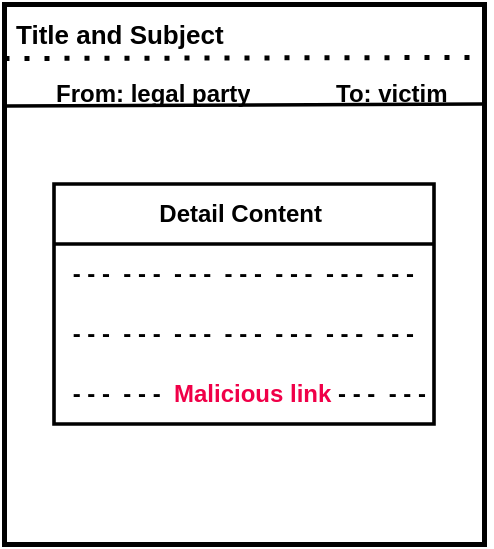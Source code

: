 <mxfile version="24.8.4">
  <diagram name="Page-1" id="YjCH9ufBn3oqxr8NeUnp">
    <mxGraphModel dx="808" dy="408" grid="1" gridSize="10" guides="1" tooltips="1" connect="1" arrows="1" fold="1" page="1" pageScale="1" pageWidth="827" pageHeight="1169" math="0" shadow="0">
      <root>
        <mxCell id="0" />
        <mxCell id="1" parent="0" />
        <mxCell id="45-gMmrot0pft46hDpP7-1" value="" style="rounded=0;whiteSpace=wrap;html=1;strokeWidth=2.5;" vertex="1" parent="1">
          <mxGeometry x="80" y="120" width="240" height="270" as="geometry" />
        </mxCell>
        <mxCell id="45-gMmrot0pft46hDpP7-4" value="&lt;font style=&quot;font-size: 13px;&quot;&gt;&lt;b&gt;Title and Subject&lt;/b&gt;&lt;/font&gt;" style="text;strokeColor=none;fillColor=none;align=left;verticalAlign=middle;spacingLeft=4;spacingRight=4;overflow=hidden;points=[[0,0.5],[1,0.5]];portConstraint=eastwest;rotatable=0;whiteSpace=wrap;html=1;" vertex="1" parent="1">
          <mxGeometry x="80" y="120" width="150" height="30" as="geometry" />
        </mxCell>
        <mxCell id="45-gMmrot0pft46hDpP7-5" value="" style="endArrow=none;html=1;rounded=0;exitX=0.997;exitY=0.073;exitDx=0;exitDy=0;exitPerimeter=0;strokeWidth=1.8;" edge="1" parent="1">
          <mxGeometry width="50" height="50" relative="1" as="geometry">
            <mxPoint x="319" y="170" as="sourcePoint" />
            <mxPoint x="80" y="171" as="targetPoint" />
          </mxGeometry>
        </mxCell>
        <mxCell id="45-gMmrot0pft46hDpP7-6" value="&lt;b&gt;From: legal party&lt;/b&gt;" style="text;strokeColor=none;fillColor=none;align=left;verticalAlign=middle;spacingLeft=4;spacingRight=4;overflow=hidden;points=[[0,0.5],[1,0.5]];portConstraint=eastwest;rotatable=0;whiteSpace=wrap;html=1;" vertex="1" parent="1">
          <mxGeometry x="100" y="150" width="130" height="30" as="geometry" />
        </mxCell>
        <mxCell id="45-gMmrot0pft46hDpP7-7" value="&lt;b&gt;To: victim&lt;/b&gt;" style="text;strokeColor=none;fillColor=none;align=left;verticalAlign=middle;spacingLeft=4;spacingRight=4;overflow=hidden;points=[[0,0.5],[1,0.5]];portConstraint=eastwest;rotatable=0;whiteSpace=wrap;html=1;" vertex="1" parent="1">
          <mxGeometry x="240" y="150" width="70" height="30" as="geometry" />
        </mxCell>
        <mxCell id="45-gMmrot0pft46hDpP7-8" value="&lt;b&gt;Detail Content&amp;nbsp;&lt;/b&gt;" style="swimlane;fontStyle=0;childLayout=stackLayout;horizontal=1;startSize=30;horizontalStack=0;resizeParent=1;resizeParentMax=0;resizeLast=0;collapsible=1;marginBottom=0;whiteSpace=wrap;html=1;strokeWidth=1.8;" vertex="1" parent="1">
          <mxGeometry x="105" y="210" width="190" height="120" as="geometry">
            <mxRectangle x="130" y="220" width="50" height="40" as="alternateBounds" />
          </mxGeometry>
        </mxCell>
        <mxCell id="45-gMmrot0pft46hDpP7-9" value="&lt;b&gt;&amp;nbsp;- - -&amp;nbsp;&amp;nbsp;- - -&amp;nbsp;&amp;nbsp;- - -&amp;nbsp;&amp;nbsp;- - -&amp;nbsp;&amp;nbsp;- - -&amp;nbsp;&amp;nbsp;- - -&amp;nbsp;&amp;nbsp;- - -&amp;nbsp;&lt;/b&gt;" style="text;strokeColor=none;fillColor=none;align=left;verticalAlign=middle;spacingLeft=4;spacingRight=4;overflow=hidden;points=[[0,0.5],[1,0.5]];portConstraint=eastwest;rotatable=0;whiteSpace=wrap;html=1;" vertex="1" parent="45-gMmrot0pft46hDpP7-8">
          <mxGeometry y="30" width="190" height="30" as="geometry" />
        </mxCell>
        <mxCell id="45-gMmrot0pft46hDpP7-10" value="&lt;b&gt;&amp;nbsp;- - -&amp;nbsp;&amp;nbsp;- - -&amp;nbsp;&amp;nbsp;- - -&amp;nbsp;&amp;nbsp;- - -&amp;nbsp;&amp;nbsp;- - -&amp;nbsp;&amp;nbsp;- - -&amp;nbsp;&amp;nbsp;- - -&amp;nbsp;&lt;/b&gt;" style="text;strokeColor=none;fillColor=none;align=left;verticalAlign=middle;spacingLeft=4;spacingRight=4;overflow=hidden;points=[[0,0.5],[1,0.5]];portConstraint=eastwest;rotatable=0;whiteSpace=wrap;html=1;" vertex="1" parent="45-gMmrot0pft46hDpP7-8">
          <mxGeometry y="60" width="190" height="30" as="geometry" />
        </mxCell>
        <mxCell id="45-gMmrot0pft46hDpP7-11" value="&lt;b&gt;&amp;nbsp;- - -&amp;nbsp;&amp;nbsp;- - -&amp;nbsp; &lt;font color=&quot;#f00048&quot;&gt;Malicious link&lt;/font&gt; - - -&amp;nbsp;&amp;nbsp;- - -&lt;/b&gt;" style="text;strokeColor=none;fillColor=none;align=left;verticalAlign=middle;spacingLeft=4;spacingRight=4;overflow=hidden;points=[[0,0.5],[1,0.5]];portConstraint=eastwest;rotatable=0;whiteSpace=wrap;html=1;" vertex="1" parent="45-gMmrot0pft46hDpP7-8">
          <mxGeometry y="90" width="190" height="30" as="geometry" />
        </mxCell>
        <mxCell id="45-gMmrot0pft46hDpP7-16" value="" style="endArrow=none;dashed=1;html=1;dashPattern=1 3;strokeWidth=2.5;rounded=0;entryX=1.005;entryY=0.098;entryDx=0;entryDy=0;entryPerimeter=0;" edge="1" parent="1" target="45-gMmrot0pft46hDpP7-1">
          <mxGeometry width="50" height="50" relative="1" as="geometry">
            <mxPoint x="80" y="147" as="sourcePoint" />
            <mxPoint x="240" y="190" as="targetPoint" />
          </mxGeometry>
        </mxCell>
      </root>
    </mxGraphModel>
  </diagram>
</mxfile>
